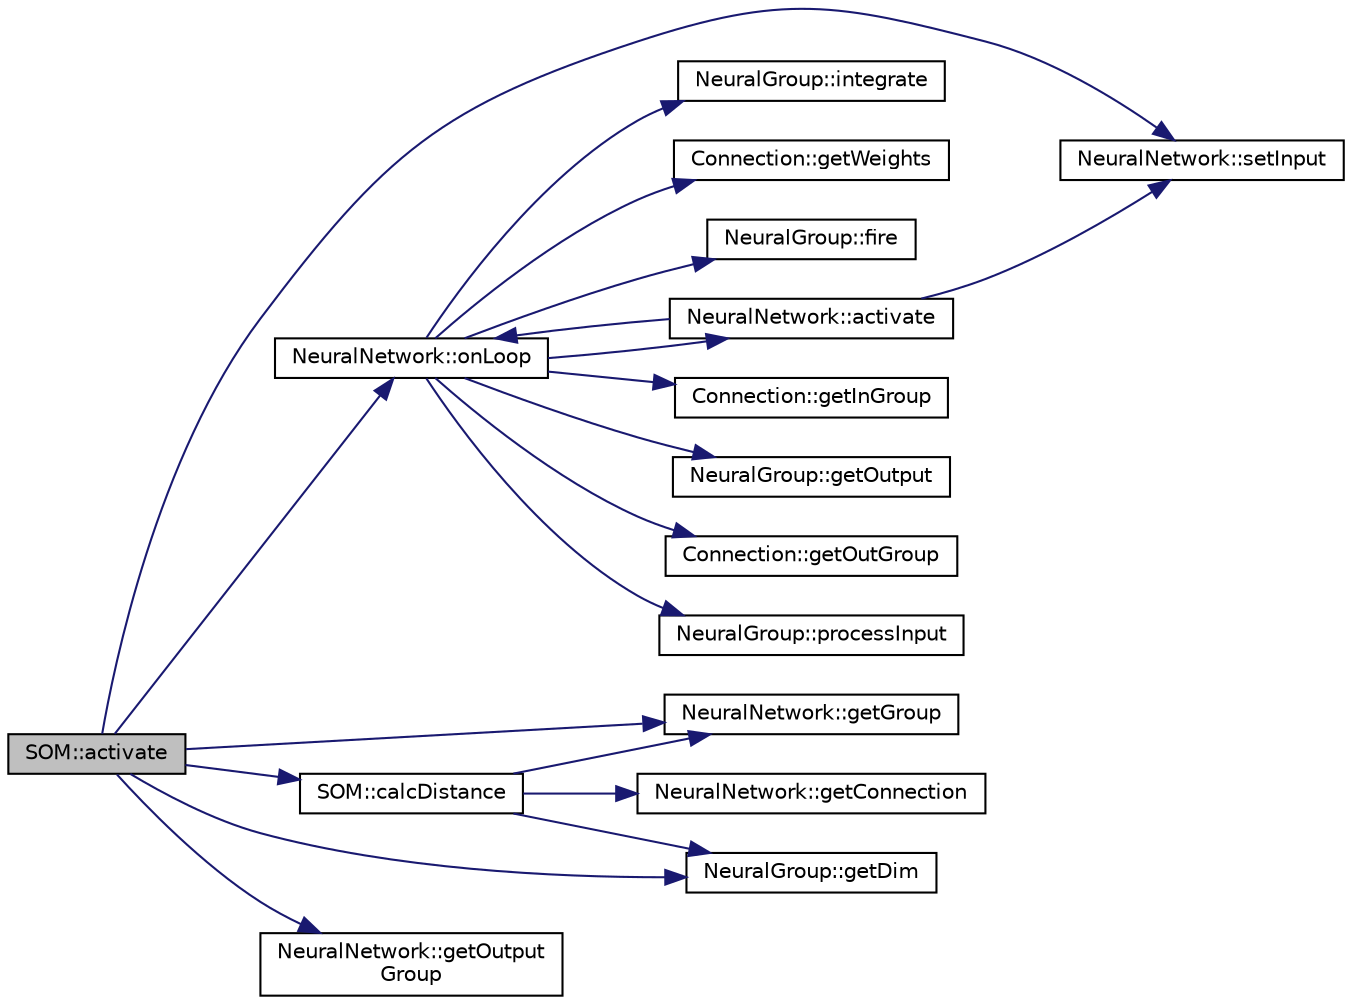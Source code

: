 digraph "SOM::activate"
{
  edge [fontname="Helvetica",fontsize="10",labelfontname="Helvetica",labelfontsize="10"];
  node [fontname="Helvetica",fontsize="10",shape=record];
  rankdir="LR";
  Node1 [label="SOM::activate",height=0.2,width=0.4,color="black", fillcolor="grey75", style="filled", fontcolor="black"];
  Node1 -> Node2 [color="midnightblue",fontsize="10",style="solid",fontname="Helvetica"];
  Node2 [label="NeuralNetwork::setInput",height=0.2,width=0.4,color="black", fillcolor="white", style="filled",URL="$class_neural_network.html#aad2e2758c18af40e98c2fe40f9ef2982"];
  Node1 -> Node3 [color="midnightblue",fontsize="10",style="solid",fontname="Helvetica"];
  Node3 [label="NeuralNetwork::onLoop",height=0.2,width=0.4,color="black", fillcolor="white", style="filled",URL="$class_neural_network.html#a4044438cda6aba54b4e206fc4ed68db0"];
  Node3 -> Node4 [color="midnightblue",fontsize="10",style="solid",fontname="Helvetica"];
  Node4 [label="Connection::getInGroup",height=0.2,width=0.4,color="black", fillcolor="white", style="filled",URL="$class_connection.html#a2c9f5f0f410c2b59fd9784afd8b19595"];
  Node3 -> Node5 [color="midnightblue",fontsize="10",style="solid",fontname="Helvetica"];
  Node5 [label="NeuralGroup::getOutput",height=0.2,width=0.4,color="black", fillcolor="white", style="filled",URL="$class_neural_group.html#a34f6070fcf39d5ead845132bd6fb77f6"];
  Node3 -> Node6 [color="midnightblue",fontsize="10",style="solid",fontname="Helvetica"];
  Node6 [label="Connection::getOutGroup",height=0.2,width=0.4,color="black", fillcolor="white", style="filled",URL="$class_connection.html#aa090022b0b33dc2ce0d5aa777f9a713d"];
  Node3 -> Node7 [color="midnightblue",fontsize="10",style="solid",fontname="Helvetica"];
  Node7 [label="NeuralGroup::processInput",height=0.2,width=0.4,color="black", fillcolor="white", style="filled",URL="$class_neural_group.html#ae7f141e766dc5cbbcdae8f20b589fe58"];
  Node3 -> Node8 [color="midnightblue",fontsize="10",style="solid",fontname="Helvetica"];
  Node8 [label="NeuralGroup::integrate",height=0.2,width=0.4,color="black", fillcolor="white", style="filled",URL="$class_neural_group.html#a082aa6bf07f9acce8273bdd64ff2f801"];
  Node3 -> Node9 [color="midnightblue",fontsize="10",style="solid",fontname="Helvetica"];
  Node9 [label="Connection::getWeights",height=0.2,width=0.4,color="black", fillcolor="white", style="filled",URL="$class_connection.html#a8fb1bd48d6a160a858a0eb817a1a448d"];
  Node3 -> Node10 [color="midnightblue",fontsize="10",style="solid",fontname="Helvetica"];
  Node10 [label="NeuralGroup::fire",height=0.2,width=0.4,color="black", fillcolor="white", style="filled",URL="$class_neural_group.html#ac6e81149dc216c780e6b551dce8ada52"];
  Node3 -> Node11 [color="midnightblue",fontsize="10",style="solid",fontname="Helvetica"];
  Node11 [label="NeuralNetwork::activate",height=0.2,width=0.4,color="black", fillcolor="white", style="filled",URL="$class_neural_network.html#a3bb1261a1d661e101b6daf0053e04f67"];
  Node11 -> Node2 [color="midnightblue",fontsize="10",style="solid",fontname="Helvetica"];
  Node11 -> Node3 [color="midnightblue",fontsize="10",style="solid",fontname="Helvetica"];
  Node1 -> Node12 [color="midnightblue",fontsize="10",style="solid",fontname="Helvetica"];
  Node12 [label="NeuralNetwork::getGroup",height=0.2,width=0.4,color="black", fillcolor="white", style="filled",URL="$class_neural_network.html#a96eea02d6563ff6c5ab8d6d6e43f8f21"];
  Node1 -> Node13 [color="midnightblue",fontsize="10",style="solid",fontname="Helvetica"];
  Node13 [label="NeuralGroup::getDim",height=0.2,width=0.4,color="black", fillcolor="white", style="filled",URL="$class_neural_group.html#afed5bfe263ed08affeb3990ec66fabc1"];
  Node1 -> Node14 [color="midnightblue",fontsize="10",style="solid",fontname="Helvetica"];
  Node14 [label="SOM::calcDistance",height=0.2,width=0.4,color="black", fillcolor="white", style="filled",URL="$class_s_o_m.html#af0a72ae75711b6212432f00e50827c3c"];
  Node14 -> Node12 [color="midnightblue",fontsize="10",style="solid",fontname="Helvetica"];
  Node14 -> Node13 [color="midnightblue",fontsize="10",style="solid",fontname="Helvetica"];
  Node14 -> Node15 [color="midnightblue",fontsize="10",style="solid",fontname="Helvetica"];
  Node15 [label="NeuralNetwork::getConnection",height=0.2,width=0.4,color="black", fillcolor="white", style="filled",URL="$class_neural_network.html#a2d177ef881e3bd66b56cf8b5358fab58"];
  Node1 -> Node16 [color="midnightblue",fontsize="10",style="solid",fontname="Helvetica"];
  Node16 [label="NeuralNetwork::getOutput\lGroup",height=0.2,width=0.4,color="black", fillcolor="white", style="filled",URL="$class_neural_network.html#aa16b5e7dc76f9af0a86daf2d24072b44"];
}
